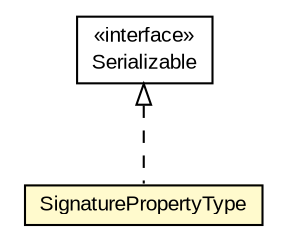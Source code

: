 #!/usr/local/bin/dot
#
# Class diagram 
# Generated by UMLGraph version R5_6-24-gf6e263 (http://www.umlgraph.org/)
#

digraph G {
	edge [fontname="arial",fontsize=10,labelfontname="arial",labelfontsize=10];
	node [fontname="arial",fontsize=10,shape=plaintext];
	nodesep=0.25;
	ranksep=0.5;
	// eu.europa.esig.jaxb.xmldsig.SignaturePropertyType
	c642107 [label=<<table title="eu.europa.esig.jaxb.xmldsig.SignaturePropertyType" border="0" cellborder="1" cellspacing="0" cellpadding="2" port="p" bgcolor="lemonChiffon" href="./SignaturePropertyType.html">
		<tr><td><table border="0" cellspacing="0" cellpadding="1">
<tr><td align="center" balign="center"> SignaturePropertyType </td></tr>
		</table></td></tr>
		</table>>, URL="./SignaturePropertyType.html", fontname="arial", fontcolor="black", fontsize=10.0];
	//eu.europa.esig.jaxb.xmldsig.SignaturePropertyType implements java.io.Serializable
	c642296:p -> c642107:p [dir=back,arrowtail=empty,style=dashed];
	// java.io.Serializable
	c642296 [label=<<table title="java.io.Serializable" border="0" cellborder="1" cellspacing="0" cellpadding="2" port="p" href="http://java.sun.com/j2se/1.4.2/docs/api/java/io/Serializable.html">
		<tr><td><table border="0" cellspacing="0" cellpadding="1">
<tr><td align="center" balign="center"> &#171;interface&#187; </td></tr>
<tr><td align="center" balign="center"> Serializable </td></tr>
		</table></td></tr>
		</table>>, URL="http://java.sun.com/j2se/1.4.2/docs/api/java/io/Serializable.html", fontname="arial", fontcolor="black", fontsize=10.0];
}

